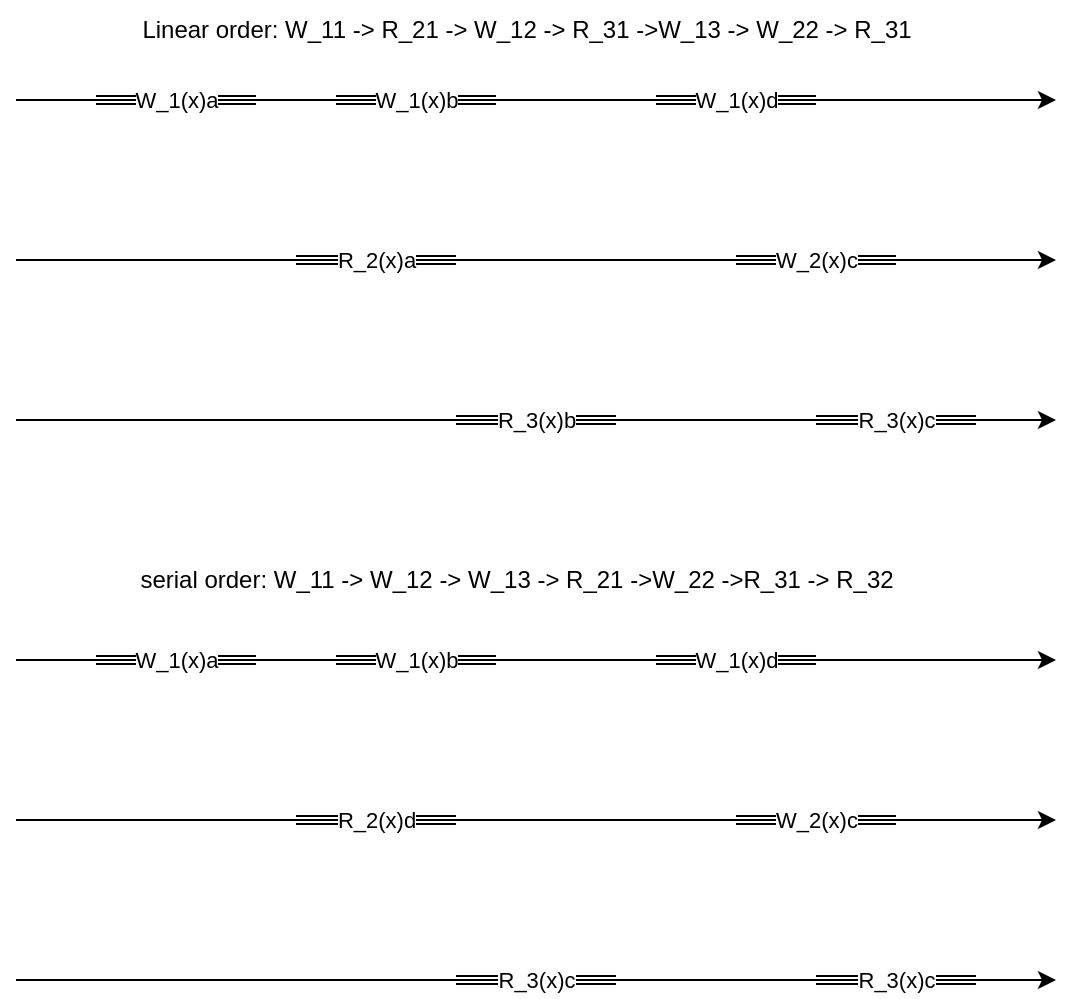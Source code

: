 <mxfile version="20.2.8" type="github">
  <diagram id="eLZKPR_qsN4pYKMBnhtV" name="Page-1">
    <mxGraphModel dx="813" dy="495" grid="1" gridSize="10" guides="1" tooltips="1" connect="1" arrows="1" fold="1" page="1" pageScale="1" pageWidth="850" pageHeight="1100" math="0" shadow="0">
      <root>
        <mxCell id="0" />
        <mxCell id="1" parent="0" />
        <mxCell id="ENJr8Z42VZRBi7CbdVe3-1" value="" style="endArrow=classic;html=1;rounded=0;" edge="1" parent="1">
          <mxGeometry width="50" height="50" relative="1" as="geometry">
            <mxPoint x="80" y="160" as="sourcePoint" />
            <mxPoint x="600" y="160" as="targetPoint" />
          </mxGeometry>
        </mxCell>
        <mxCell id="ENJr8Z42VZRBi7CbdVe3-2" value="" style="endArrow=classic;html=1;rounded=0;" edge="1" parent="1">
          <mxGeometry width="50" height="50" relative="1" as="geometry">
            <mxPoint x="80" y="240" as="sourcePoint" />
            <mxPoint x="600" y="240" as="targetPoint" />
          </mxGeometry>
        </mxCell>
        <mxCell id="ENJr8Z42VZRBi7CbdVe3-3" value="" style="endArrow=classic;html=1;rounded=0;" edge="1" parent="1">
          <mxGeometry width="50" height="50" relative="1" as="geometry">
            <mxPoint x="80" y="320" as="sourcePoint" />
            <mxPoint x="600" y="320" as="targetPoint" />
          </mxGeometry>
        </mxCell>
        <mxCell id="ENJr8Z42VZRBi7CbdVe3-5" value="W_1(x)a" style="shape=link;html=1;rounded=0;" edge="1" parent="1">
          <mxGeometry width="100" relative="1" as="geometry">
            <mxPoint x="120" y="160" as="sourcePoint" />
            <mxPoint x="200" y="160" as="targetPoint" />
          </mxGeometry>
        </mxCell>
        <mxCell id="ENJr8Z42VZRBi7CbdVe3-6" value="W_1(x)b" style="shape=link;html=1;rounded=0;" edge="1" parent="1">
          <mxGeometry width="100" relative="1" as="geometry">
            <mxPoint x="240" y="160" as="sourcePoint" />
            <mxPoint x="320" y="160" as="targetPoint" />
          </mxGeometry>
        </mxCell>
        <mxCell id="ENJr8Z42VZRBi7CbdVe3-7" value="&lt;div&gt;W_1(x)d&lt;/div&gt;" style="shape=link;html=1;rounded=0;" edge="1" parent="1">
          <mxGeometry width="100" relative="1" as="geometry">
            <mxPoint x="400" y="160" as="sourcePoint" />
            <mxPoint x="480" y="160" as="targetPoint" />
          </mxGeometry>
        </mxCell>
        <mxCell id="ENJr8Z42VZRBi7CbdVe3-8" value="R_2(x)a" style="shape=link;html=1;rounded=0;" edge="1" parent="1">
          <mxGeometry width="100" relative="1" as="geometry">
            <mxPoint x="220" y="240" as="sourcePoint" />
            <mxPoint x="300" y="240" as="targetPoint" />
          </mxGeometry>
        </mxCell>
        <mxCell id="ENJr8Z42VZRBi7CbdVe3-9" value="W_2(x)c" style="shape=link;html=1;rounded=0;" edge="1" parent="1">
          <mxGeometry width="100" relative="1" as="geometry">
            <mxPoint x="440" y="240" as="sourcePoint" />
            <mxPoint x="520" y="240" as="targetPoint" />
          </mxGeometry>
        </mxCell>
        <mxCell id="ENJr8Z42VZRBi7CbdVe3-10" value="R_3(x)b" style="shape=link;html=1;rounded=0;" edge="1" parent="1">
          <mxGeometry width="100" relative="1" as="geometry">
            <mxPoint x="300" y="320" as="sourcePoint" />
            <mxPoint x="380" y="320" as="targetPoint" />
          </mxGeometry>
        </mxCell>
        <mxCell id="ENJr8Z42VZRBi7CbdVe3-11" value="R_3(x)c" style="shape=link;html=1;rounded=0;" edge="1" parent="1">
          <mxGeometry width="100" relative="1" as="geometry">
            <mxPoint x="480" y="320" as="sourcePoint" />
            <mxPoint x="560" y="320" as="targetPoint" />
          </mxGeometry>
        </mxCell>
        <mxCell id="ENJr8Z42VZRBi7CbdVe3-13" value="" style="endArrow=classic;html=1;rounded=0;" edge="1" parent="1">
          <mxGeometry width="50" height="50" relative="1" as="geometry">
            <mxPoint x="80" y="440" as="sourcePoint" />
            <mxPoint x="600" y="440" as="targetPoint" />
          </mxGeometry>
        </mxCell>
        <mxCell id="ENJr8Z42VZRBi7CbdVe3-14" value="" style="endArrow=classic;html=1;rounded=0;" edge="1" parent="1">
          <mxGeometry width="50" height="50" relative="1" as="geometry">
            <mxPoint x="80" y="520" as="sourcePoint" />
            <mxPoint x="600" y="520" as="targetPoint" />
          </mxGeometry>
        </mxCell>
        <mxCell id="ENJr8Z42VZRBi7CbdVe3-15" value="" style="endArrow=classic;html=1;rounded=0;" edge="1" parent="1">
          <mxGeometry width="50" height="50" relative="1" as="geometry">
            <mxPoint x="80" y="600" as="sourcePoint" />
            <mxPoint x="600" y="600" as="targetPoint" />
          </mxGeometry>
        </mxCell>
        <mxCell id="ENJr8Z42VZRBi7CbdVe3-16" value="W_1(x)a" style="shape=link;html=1;rounded=0;" edge="1" parent="1">
          <mxGeometry width="100" relative="1" as="geometry">
            <mxPoint x="120" y="440" as="sourcePoint" />
            <mxPoint x="200" y="440" as="targetPoint" />
          </mxGeometry>
        </mxCell>
        <mxCell id="ENJr8Z42VZRBi7CbdVe3-17" value="W_1(x)b" style="shape=link;html=1;rounded=0;" edge="1" parent="1">
          <mxGeometry width="100" relative="1" as="geometry">
            <mxPoint x="240" y="440" as="sourcePoint" />
            <mxPoint x="320" y="440" as="targetPoint" />
          </mxGeometry>
        </mxCell>
        <mxCell id="ENJr8Z42VZRBi7CbdVe3-18" value="&lt;div&gt;W_1(x)d&lt;/div&gt;" style="shape=link;html=1;rounded=0;" edge="1" parent="1">
          <mxGeometry width="100" relative="1" as="geometry">
            <mxPoint x="400" y="440" as="sourcePoint" />
            <mxPoint x="480" y="440" as="targetPoint" />
          </mxGeometry>
        </mxCell>
        <mxCell id="ENJr8Z42VZRBi7CbdVe3-19" value="R_2(x)d" style="shape=link;html=1;rounded=0;" edge="1" parent="1">
          <mxGeometry width="100" relative="1" as="geometry">
            <mxPoint x="220" y="520" as="sourcePoint" />
            <mxPoint x="300" y="520" as="targetPoint" />
          </mxGeometry>
        </mxCell>
        <mxCell id="ENJr8Z42VZRBi7CbdVe3-20" value="W_2(x)c" style="shape=link;html=1;rounded=0;" edge="1" parent="1">
          <mxGeometry width="100" relative="1" as="geometry">
            <mxPoint x="440" y="520" as="sourcePoint" />
            <mxPoint x="520" y="520" as="targetPoint" />
          </mxGeometry>
        </mxCell>
        <mxCell id="ENJr8Z42VZRBi7CbdVe3-21" value="R_3(x)c" style="shape=link;html=1;rounded=0;" edge="1" parent="1">
          <mxGeometry width="100" relative="1" as="geometry">
            <mxPoint x="300" y="600" as="sourcePoint" />
            <mxPoint x="380" y="600" as="targetPoint" />
          </mxGeometry>
        </mxCell>
        <mxCell id="ENJr8Z42VZRBi7CbdVe3-22" value="R_3(x)c" style="shape=link;html=1;rounded=0;" edge="1" parent="1">
          <mxGeometry width="100" relative="1" as="geometry">
            <mxPoint x="480" y="600" as="sourcePoint" />
            <mxPoint x="560" y="600" as="targetPoint" />
          </mxGeometry>
        </mxCell>
        <mxCell id="ENJr8Z42VZRBi7CbdVe3-23" value="Linear order: W_11 -&amp;gt; R_21 -&amp;gt; W_12 -&amp;gt; R_31 -&amp;gt;W_13 -&amp;gt; W_22 -&amp;gt; R_31" style="text;html=1;align=center;verticalAlign=middle;resizable=0;points=[];autosize=1;strokeColor=none;fillColor=none;" vertex="1" parent="1">
          <mxGeometry x="130" y="110" width="410" height="30" as="geometry" />
        </mxCell>
        <mxCell id="ENJr8Z42VZRBi7CbdVe3-24" value="serial order: W_11 -&amp;gt; W_12 -&amp;gt; W_13 -&amp;gt; R_21 -&amp;gt;W_22 -&amp;gt;R_31 -&amp;gt; R_32" style="text;html=1;align=center;verticalAlign=middle;resizable=0;points=[];autosize=1;strokeColor=none;fillColor=none;" vertex="1" parent="1">
          <mxGeometry x="130" y="385" width="400" height="30" as="geometry" />
        </mxCell>
      </root>
    </mxGraphModel>
  </diagram>
</mxfile>
